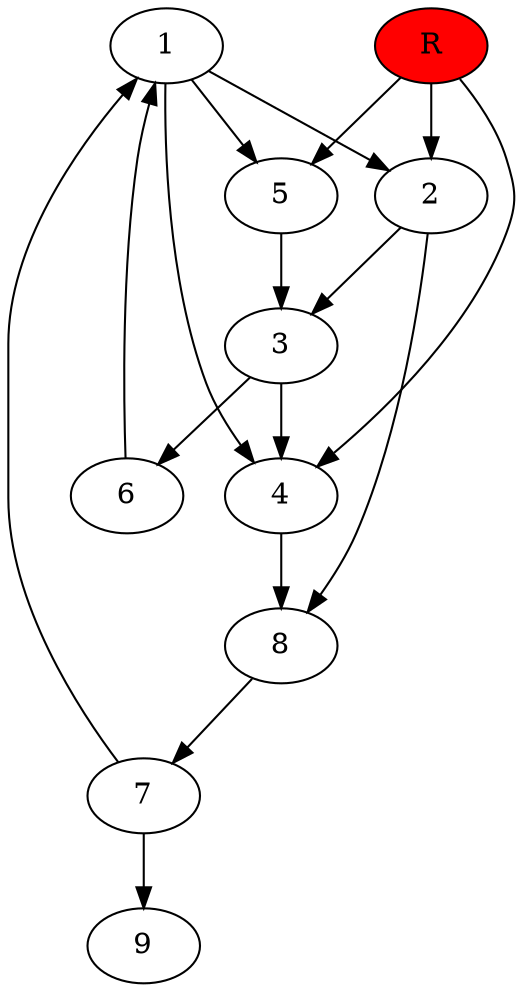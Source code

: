 digraph prb21735 {
	1
	2
	3
	4
	5
	6
	7
	8
	R [fillcolor="#ff0000" style=filled]
	1 -> 2
	1 -> 4
	1 -> 5
	2 -> 3
	2 -> 8
	3 -> 4
	3 -> 6
	4 -> 8
	5 -> 3
	6 -> 1
	7 -> 1
	7 -> 9
	8 -> 7
	R -> 2
	R -> 4
	R -> 5
}
